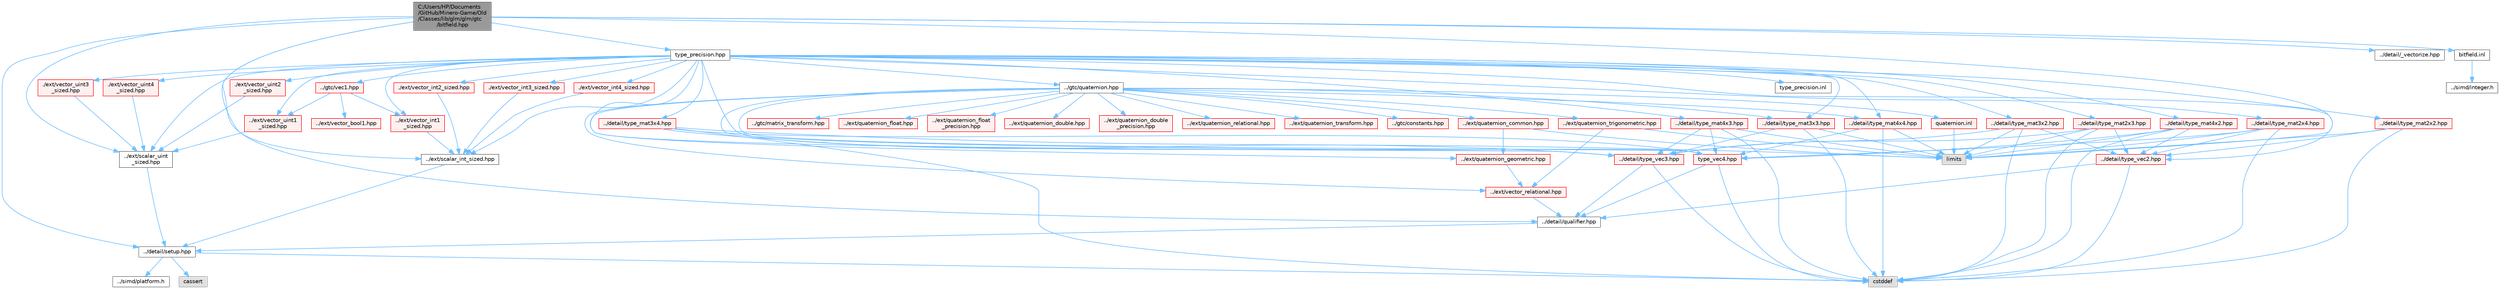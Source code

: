 digraph "C:/Users/HP/Documents/GitHub/Minero-Game/Old/Classes/lib/glm/glm/gtc/bitfield.hpp"
{
 // LATEX_PDF_SIZE
  bgcolor="transparent";
  edge [fontname=Helvetica,fontsize=10,labelfontname=Helvetica,labelfontsize=10];
  node [fontname=Helvetica,fontsize=10,shape=box,height=0.2,width=0.4];
  Node1 [id="Node000001",label="C:/Users/HP/Documents\l/GitHub/Minero-Game/Old\l/Classes/lib/glm/glm/gtc\l/bitfield.hpp",height=0.2,width=0.4,color="gray40", fillcolor="grey60", style="filled", fontcolor="black",tooltip=" "];
  Node1 -> Node2 [id="edge229_Node000001_Node000002",color="steelblue1",style="solid",tooltip=" "];
  Node2 [id="Node000002",label="../detail/setup.hpp",height=0.2,width=0.4,color="grey40", fillcolor="white", style="filled",URL="$_old_2_classes_2lib_2glm_2glm_2detail_2setup_8hpp.html",tooltip=" "];
  Node2 -> Node3 [id="edge230_Node000002_Node000003",color="steelblue1",style="solid",tooltip=" "];
  Node3 [id="Node000003",label="cassert",height=0.2,width=0.4,color="grey60", fillcolor="#E0E0E0", style="filled",tooltip=" "];
  Node2 -> Node4 [id="edge231_Node000002_Node000004",color="steelblue1",style="solid",tooltip=" "];
  Node4 [id="Node000004",label="cstddef",height=0.2,width=0.4,color="grey60", fillcolor="#E0E0E0", style="filled",tooltip=" "];
  Node2 -> Node5 [id="edge232_Node000002_Node000005",color="steelblue1",style="solid",tooltip=" "];
  Node5 [id="Node000005",label="../simd/platform.h",height=0.2,width=0.4,color="grey40", fillcolor="white", style="filled",URL="$_old_2_classes_2lib_2glm_2glm_2simd_2platform_8h.html",tooltip=" "];
  Node1 -> Node6 [id="edge233_Node000001_Node000006",color="steelblue1",style="solid",tooltip=" "];
  Node6 [id="Node000006",label="../ext/scalar_int_sized.hpp",height=0.2,width=0.4,color="grey40", fillcolor="white", style="filled",URL="$_old_2_classes_2lib_2glm_2glm_2ext_2scalar__int__sized_8hpp.html",tooltip=" "];
  Node6 -> Node2 [id="edge234_Node000006_Node000002",color="steelblue1",style="solid",tooltip=" "];
  Node1 -> Node7 [id="edge235_Node000001_Node000007",color="steelblue1",style="solid",tooltip=" "];
  Node7 [id="Node000007",label="../ext/scalar_uint\l_sized.hpp",height=0.2,width=0.4,color="grey40", fillcolor="white", style="filled",URL="$_old_2_classes_2lib_2glm_2glm_2ext_2scalar__uint__sized_8hpp.html",tooltip=" "];
  Node7 -> Node2 [id="edge236_Node000007_Node000002",color="steelblue1",style="solid",tooltip=" "];
  Node1 -> Node8 [id="edge237_Node000001_Node000008",color="steelblue1",style="solid",tooltip=" "];
  Node8 [id="Node000008",label="../detail/qualifier.hpp",height=0.2,width=0.4,color="grey40", fillcolor="white", style="filled",URL="$_old_2_classes_2lib_2glm_2glm_2detail_2qualifier_8hpp.html",tooltip=" "];
  Node8 -> Node2 [id="edge238_Node000008_Node000002",color="steelblue1",style="solid",tooltip=" "];
  Node1 -> Node9 [id="edge239_Node000001_Node000009",color="steelblue1",style="solid",tooltip=" "];
  Node9 [id="Node000009",label="../detail/_vectorize.hpp",height=0.2,width=0.4,color="grey40", fillcolor="white", style="filled",URL="$_old_2_classes_2lib_2glm_2glm_2detail_2__vectorize_8hpp.html",tooltip=" "];
  Node1 -> Node10 [id="edge240_Node000001_Node000010",color="steelblue1",style="solid",tooltip=" "];
  Node10 [id="Node000010",label="type_precision.hpp",height=0.2,width=0.4,color="grey40", fillcolor="white", style="filled",URL="$_old_2_classes_2lib_2glm_2glm_2gtc_2type__precision_8hpp.html",tooltip=" "];
  Node10 -> Node11 [id="edge241_Node000010_Node000011",color="steelblue1",style="solid",tooltip=" "];
  Node11 [id="Node000011",label="../gtc/quaternion.hpp",height=0.2,width=0.4,color="grey40", fillcolor="white", style="filled",URL="$_old_2_classes_2lib_2glm_2glm_2gtc_2quaternion_8hpp.html",tooltip=" "];
  Node11 -> Node12 [id="edge242_Node000011_Node000012",color="steelblue1",style="solid",tooltip=" "];
  Node12 [id="Node000012",label="../gtc/constants.hpp",height=0.2,width=0.4,color="red", fillcolor="#FFF0F0", style="filled",URL="$_old_2_classes_2lib_2glm_2glm_2gtc_2constants_8hpp.html",tooltip=" "];
  Node11 -> Node17 [id="edge243_Node000011_Node000017",color="steelblue1",style="solid",tooltip=" "];
  Node17 [id="Node000017",label="../gtc/matrix_transform.hpp",height=0.2,width=0.4,color="red", fillcolor="#FFF0F0", style="filled",URL="$_old_2_classes_2lib_2glm_2glm_2gtc_2matrix__transform_8hpp.html",tooltip=" "];
  Node11 -> Node147 [id="edge244_Node000011_Node000147",color="steelblue1",style="solid",tooltip=" "];
  Node147 [id="Node000147",label="../ext/vector_relational.hpp",height=0.2,width=0.4,color="red", fillcolor="#FFF0F0", style="filled",URL="$_old_2_classes_2lib_2glm_2glm_2ext_2vector__relational_8hpp.html",tooltip=" "];
  Node147 -> Node8 [id="edge245_Node000147_Node000008",color="steelblue1",style="solid",tooltip=" "];
  Node11 -> Node150 [id="edge246_Node000011_Node000150",color="steelblue1",style="solid",tooltip=" "];
  Node150 [id="Node000150",label="../ext/quaternion_common.hpp",height=0.2,width=0.4,color="red", fillcolor="#FFF0F0", style="filled",URL="$_old_2_classes_2lib_2glm_2glm_2ext_2quaternion__common_8hpp.html",tooltip=" "];
  Node150 -> Node151 [id="edge247_Node000150_Node000151",color="steelblue1",style="solid",tooltip=" "];
  Node151 [id="Node000151",label="../ext/quaternion_geometric.hpp",height=0.2,width=0.4,color="red", fillcolor="#FFF0F0", style="filled",URL="$_old_2_classes_2lib_2glm_2glm_2ext_2quaternion__geometric_8hpp.html",tooltip=" "];
  Node151 -> Node147 [id="edge248_Node000151_Node000147",color="steelblue1",style="solid",tooltip=" "];
  Node150 -> Node15 [id="edge249_Node000150_Node000015",color="steelblue1",style="solid",tooltip=" "];
  Node15 [id="Node000015",label="limits",height=0.2,width=0.4,color="grey60", fillcolor="#E0E0E0", style="filled",tooltip=" "];
  Node11 -> Node155 [id="edge250_Node000011_Node000155",color="steelblue1",style="solid",tooltip=" "];
  Node155 [id="Node000155",label="../ext/quaternion_float.hpp",height=0.2,width=0.4,color="red", fillcolor="#FFF0F0", style="filled",URL="$_old_2_classes_2lib_2glm_2glm_2ext_2quaternion__float_8hpp.html",tooltip=" "];
  Node11 -> Node160 [id="edge251_Node000011_Node000160",color="steelblue1",style="solid",tooltip=" "];
  Node160 [id="Node000160",label="../ext/quaternion_float\l_precision.hpp",height=0.2,width=0.4,color="red", fillcolor="#FFF0F0", style="filled",URL="$_old_2_classes_2lib_2glm_2glm_2ext_2quaternion__float__precision_8hpp.html",tooltip=" "];
  Node11 -> Node161 [id="edge252_Node000011_Node000161",color="steelblue1",style="solid",tooltip=" "];
  Node161 [id="Node000161",label="../ext/quaternion_double.hpp",height=0.2,width=0.4,color="red", fillcolor="#FFF0F0", style="filled",URL="$_old_2_classes_2lib_2glm_2glm_2ext_2quaternion__double_8hpp.html",tooltip=" "];
  Node11 -> Node162 [id="edge253_Node000011_Node000162",color="steelblue1",style="solid",tooltip=" "];
  Node162 [id="Node000162",label="../ext/quaternion_double\l_precision.hpp",height=0.2,width=0.4,color="red", fillcolor="#FFF0F0", style="filled",URL="$_old_2_classes_2lib_2glm_2glm_2ext_2quaternion__double__precision_8hpp.html",tooltip=" "];
  Node11 -> Node157 [id="edge254_Node000011_Node000157",color="steelblue1",style="solid",tooltip=" "];
  Node157 [id="Node000157",label="../ext/quaternion_relational.hpp",height=0.2,width=0.4,color="red", fillcolor="#FFF0F0", style="filled",URL="$_old_2_classes_2lib_2glm_2glm_2ext_2quaternion__relational_8hpp.html",tooltip=" "];
  Node11 -> Node151 [id="edge255_Node000011_Node000151",color="steelblue1",style="solid",tooltip=" "];
  Node11 -> Node163 [id="edge256_Node000011_Node000163",color="steelblue1",style="solid",tooltip=" "];
  Node163 [id="Node000163",label="../ext/quaternion_trigonometric.hpp",height=0.2,width=0.4,color="red", fillcolor="#FFF0F0", style="filled",URL="$_old_2_classes_2lib_2glm_2glm_2ext_2quaternion__trigonometric_8hpp.html",tooltip=" "];
  Node163 -> Node147 [id="edge257_Node000163_Node000147",color="steelblue1",style="solid",tooltip=" "];
  Node163 -> Node15 [id="edge258_Node000163_Node000015",color="steelblue1",style="solid",tooltip=" "];
  Node11 -> Node165 [id="edge259_Node000011_Node000165",color="steelblue1",style="solid",tooltip=" "];
  Node165 [id="Node000165",label="../ext/quaternion_transform.hpp",height=0.2,width=0.4,color="red", fillcolor="#FFF0F0", style="filled",URL="$_old_2_classes_2lib_2glm_2glm_2ext_2quaternion__transform_8hpp.html",tooltip=" "];
  Node11 -> Node93 [id="edge260_Node000011_Node000093",color="steelblue1",style="solid",tooltip=" "];
  Node93 [id="Node000093",label="../detail/type_mat3x3.hpp",height=0.2,width=0.4,color="red", fillcolor="#FFF0F0", style="filled",URL="$_old_2_classes_2lib_2glm_2glm_2detail_2type__mat3x3_8hpp.html",tooltip=" "];
  Node93 -> Node41 [id="edge261_Node000093_Node000041",color="steelblue1",style="solid",tooltip=" "];
  Node41 [id="Node000041",label="../detail/type_vec3.hpp",height=0.2,width=0.4,color="red", fillcolor="#FFF0F0", style="filled",URL="$_old_2_classes_2lib_2glm_2glm_2detail_2type__vec3_8hpp.html",tooltip=" "];
  Node41 -> Node8 [id="edge262_Node000041_Node000008",color="steelblue1",style="solid",tooltip=" "];
  Node41 -> Node4 [id="edge263_Node000041_Node000004",color="steelblue1",style="solid",tooltip=" "];
  Node93 -> Node15 [id="edge264_Node000093_Node000015",color="steelblue1",style="solid",tooltip=" "];
  Node93 -> Node4 [id="edge265_Node000093_Node000004",color="steelblue1",style="solid",tooltip=" "];
  Node11 -> Node20 [id="edge266_Node000011_Node000020",color="steelblue1",style="solid",tooltip=" "];
  Node20 [id="Node000020",label="../detail/type_mat4x4.hpp",height=0.2,width=0.4,color="red", fillcolor="#FFF0F0", style="filled",URL="$_old_2_classes_2lib_2glm_2glm_2detail_2type__mat4x4_8hpp.html",tooltip=" "];
  Node20 -> Node21 [id="edge267_Node000020_Node000021",color="steelblue1",style="solid",tooltip=" "];
  Node21 [id="Node000021",label="type_vec4.hpp",height=0.2,width=0.4,color="red", fillcolor="#FFF0F0", style="filled",URL="$_old_2_classes_2lib_2glm_2glm_2detail_2type__vec4_8hpp.html",tooltip=" "];
  Node21 -> Node8 [id="edge268_Node000021_Node000008",color="steelblue1",style="solid",tooltip=" "];
  Node21 -> Node4 [id="edge269_Node000021_Node000004",color="steelblue1",style="solid",tooltip=" "];
  Node20 -> Node15 [id="edge270_Node000020_Node000015",color="steelblue1",style="solid",tooltip=" "];
  Node20 -> Node4 [id="edge271_Node000020_Node000004",color="steelblue1",style="solid",tooltip=" "];
  Node11 -> Node41 [id="edge272_Node000011_Node000041",color="steelblue1",style="solid",tooltip=" "];
  Node11 -> Node21 [id="edge273_Node000011_Node000021",color="steelblue1",style="solid",tooltip=" "];
  Node11 -> Node167 [id="edge274_Node000011_Node000167",color="steelblue1",style="solid",tooltip=" "];
  Node167 [id="Node000167",label="quaternion.inl",height=0.2,width=0.4,color="red", fillcolor="#FFF0F0", style="filled",URL="$_old_2_classes_2lib_2glm_2glm_2gtc_2quaternion_8inl.html",tooltip=" "];
  Node167 -> Node15 [id="edge275_Node000167_Node000015",color="steelblue1",style="solid",tooltip=" "];
  Node10 -> Node170 [id="edge276_Node000010_Node000170",color="steelblue1",style="solid",tooltip=" "];
  Node170 [id="Node000170",label="../gtc/vec1.hpp",height=0.2,width=0.4,color="red", fillcolor="#FFF0F0", style="filled",URL="$_old_2_classes_2lib_2glm_2glm_2gtc_2vec1_8hpp.html",tooltip=" "];
  Node170 -> Node171 [id="edge277_Node000170_Node000171",color="steelblue1",style="solid",tooltip=" "];
  Node171 [id="Node000171",label="../ext/vector_bool1.hpp",height=0.2,width=0.4,color="red", fillcolor="#FFF0F0", style="filled",URL="$_old_2_classes_2lib_2glm_2glm_2ext_2vector__bool1_8hpp.html",tooltip=" "];
  Node170 -> Node178 [id="edge278_Node000170_Node000178",color="steelblue1",style="solid",tooltip=" "];
  Node178 [id="Node000178",label="../ext/vector_int1\l_sized.hpp",height=0.2,width=0.4,color="red", fillcolor="#FFF0F0", style="filled",URL="$_old_2_classes_2lib_2glm_2glm_2ext_2vector__int1__sized_8hpp.html",tooltip=" "];
  Node178 -> Node6 [id="edge279_Node000178_Node000006",color="steelblue1",style="solid",tooltip=" "];
  Node170 -> Node180 [id="edge280_Node000170_Node000180",color="steelblue1",style="solid",tooltip=" "];
  Node180 [id="Node000180",label="../ext/vector_uint1\l_sized.hpp",height=0.2,width=0.4,color="red", fillcolor="#FFF0F0", style="filled",URL="$_old_2_classes_2lib_2glm_2glm_2ext_2vector__uint1__sized_8hpp.html",tooltip=" "];
  Node180 -> Node7 [id="edge281_Node000180_Node000007",color="steelblue1",style="solid",tooltip=" "];
  Node10 -> Node178 [id="edge282_Node000010_Node000178",color="steelblue1",style="solid",tooltip=" "];
  Node10 -> Node36 [id="edge283_Node000010_Node000036",color="steelblue1",style="solid",tooltip=" "];
  Node36 [id="Node000036",label="./ext/vector_int2_sized.hpp",height=0.2,width=0.4,color="red", fillcolor="#FFF0F0", style="filled",URL="$_old_2_classes_2lib_2glm_2glm_2ext_2vector__int2__sized_8hpp.html",tooltip=" "];
  Node36 -> Node6 [id="edge284_Node000036_Node000006",color="steelblue1",style="solid",tooltip=" "];
  Node10 -> Node49 [id="edge285_Node000010_Node000049",color="steelblue1",style="solid",tooltip=" "];
  Node49 [id="Node000049",label="./ext/vector_int3_sized.hpp",height=0.2,width=0.4,color="red", fillcolor="#FFF0F0", style="filled",URL="$_old_2_classes_2lib_2glm_2glm_2ext_2vector__int3__sized_8hpp.html",tooltip=" "];
  Node49 -> Node6 [id="edge286_Node000049_Node000006",color="steelblue1",style="solid",tooltip=" "];
  Node10 -> Node60 [id="edge287_Node000010_Node000060",color="steelblue1",style="solid",tooltip=" "];
  Node60 [id="Node000060",label="./ext/vector_int4_sized.hpp",height=0.2,width=0.4,color="red", fillcolor="#FFF0F0", style="filled",URL="$_old_2_classes_2lib_2glm_2glm_2ext_2vector__int4__sized_8hpp.html",tooltip=" "];
  Node60 -> Node6 [id="edge288_Node000060_Node000006",color="steelblue1",style="solid",tooltip=" "];
  Node10 -> Node6 [id="edge289_Node000010_Node000006",color="steelblue1",style="solid",tooltip=" "];
  Node10 -> Node180 [id="edge290_Node000010_Node000180",color="steelblue1",style="solid",tooltip=" "];
  Node10 -> Node38 [id="edge291_Node000010_Node000038",color="steelblue1",style="solid",tooltip=" "];
  Node38 [id="Node000038",label="./ext/vector_uint2\l_sized.hpp",height=0.2,width=0.4,color="red", fillcolor="#FFF0F0", style="filled",URL="$_old_2_classes_2lib_2glm_2glm_2ext_2vector__uint2__sized_8hpp.html",tooltip=" "];
  Node38 -> Node7 [id="edge292_Node000038_Node000007",color="steelblue1",style="solid",tooltip=" "];
  Node10 -> Node51 [id="edge293_Node000010_Node000051",color="steelblue1",style="solid",tooltip=" "];
  Node51 [id="Node000051",label="./ext/vector_uint3\l_sized.hpp",height=0.2,width=0.4,color="red", fillcolor="#FFF0F0", style="filled",URL="$_old_2_classes_2lib_2glm_2glm_2ext_2vector__uint3__sized_8hpp.html",tooltip=" "];
  Node51 -> Node7 [id="edge294_Node000051_Node000007",color="steelblue1",style="solid",tooltip=" "];
  Node10 -> Node62 [id="edge295_Node000010_Node000062",color="steelblue1",style="solid",tooltip=" "];
  Node62 [id="Node000062",label="./ext/vector_uint4\l_sized.hpp",height=0.2,width=0.4,color="red", fillcolor="#FFF0F0", style="filled",URL="$_old_2_classes_2lib_2glm_2glm_2ext_2vector__uint4__sized_8hpp.html",tooltip=" "];
  Node62 -> Node7 [id="edge296_Node000062_Node000007",color="steelblue1",style="solid",tooltip=" "];
  Node10 -> Node7 [id="edge297_Node000010_Node000007",color="steelblue1",style="solid",tooltip=" "];
  Node10 -> Node28 [id="edge298_Node000010_Node000028",color="steelblue1",style="solid",tooltip=" "];
  Node28 [id="Node000028",label="../detail/type_vec2.hpp",height=0.2,width=0.4,color="red", fillcolor="#FFF0F0", style="filled",URL="$_old_2_classes_2lib_2glm_2glm_2detail_2type__vec2_8hpp.html",tooltip=" "];
  Node28 -> Node8 [id="edge299_Node000028_Node000008",color="steelblue1",style="solid",tooltip=" "];
  Node28 -> Node4 [id="edge300_Node000028_Node000004",color="steelblue1",style="solid",tooltip=" "];
  Node10 -> Node41 [id="edge301_Node000010_Node000041",color="steelblue1",style="solid",tooltip=" "];
  Node10 -> Node21 [id="edge302_Node000010_Node000021",color="steelblue1",style="solid",tooltip=" "];
  Node10 -> Node65 [id="edge303_Node000010_Node000065",color="steelblue1",style="solid",tooltip=" "];
  Node65 [id="Node000065",label="../detail/type_mat2x2.hpp",height=0.2,width=0.4,color="red", fillcolor="#FFF0F0", style="filled",URL="$_old_2_classes_2lib_2glm_2glm_2detail_2type__mat2x2_8hpp.html",tooltip=" "];
  Node65 -> Node28 [id="edge304_Node000065_Node000028",color="steelblue1",style="solid",tooltip=" "];
  Node65 -> Node15 [id="edge305_Node000065_Node000015",color="steelblue1",style="solid",tooltip=" "];
  Node65 -> Node4 [id="edge306_Node000065_Node000004",color="steelblue1",style="solid",tooltip=" "];
  Node10 -> Node72 [id="edge307_Node000010_Node000072",color="steelblue1",style="solid",tooltip=" "];
  Node72 [id="Node000072",label="../detail/type_mat2x3.hpp",height=0.2,width=0.4,color="red", fillcolor="#FFF0F0", style="filled",URL="$_old_2_classes_2lib_2glm_2glm_2detail_2type__mat2x3_8hpp.html",tooltip=" "];
  Node72 -> Node28 [id="edge308_Node000072_Node000028",color="steelblue1",style="solid",tooltip=" "];
  Node72 -> Node41 [id="edge309_Node000072_Node000041",color="steelblue1",style="solid",tooltip=" "];
  Node72 -> Node15 [id="edge310_Node000072_Node000015",color="steelblue1",style="solid",tooltip=" "];
  Node72 -> Node4 [id="edge311_Node000072_Node000004",color="steelblue1",style="solid",tooltip=" "];
  Node10 -> Node79 [id="edge312_Node000010_Node000079",color="steelblue1",style="solid",tooltip=" "];
  Node79 [id="Node000079",label="../detail/type_mat2x4.hpp",height=0.2,width=0.4,color="red", fillcolor="#FFF0F0", style="filled",URL="$_old_2_classes_2lib_2glm_2glm_2detail_2type__mat2x4_8hpp.html",tooltip=" "];
  Node79 -> Node28 [id="edge313_Node000079_Node000028",color="steelblue1",style="solid",tooltip=" "];
  Node79 -> Node21 [id="edge314_Node000079_Node000021",color="steelblue1",style="solid",tooltip=" "];
  Node79 -> Node15 [id="edge315_Node000079_Node000015",color="steelblue1",style="solid",tooltip=" "];
  Node79 -> Node4 [id="edge316_Node000079_Node000004",color="steelblue1",style="solid",tooltip=" "];
  Node10 -> Node86 [id="edge317_Node000010_Node000086",color="steelblue1",style="solid",tooltip=" "];
  Node86 [id="Node000086",label="../detail/type_mat3x2.hpp",height=0.2,width=0.4,color="red", fillcolor="#FFF0F0", style="filled",URL="$_old_2_classes_2lib_2glm_2glm_2detail_2type__mat3x2_8hpp.html",tooltip=" "];
  Node86 -> Node28 [id="edge318_Node000086_Node000028",color="steelblue1",style="solid",tooltip=" "];
  Node86 -> Node41 [id="edge319_Node000086_Node000041",color="steelblue1",style="solid",tooltip=" "];
  Node86 -> Node15 [id="edge320_Node000086_Node000015",color="steelblue1",style="solid",tooltip=" "];
  Node86 -> Node4 [id="edge321_Node000086_Node000004",color="steelblue1",style="solid",tooltip=" "];
  Node10 -> Node93 [id="edge322_Node000010_Node000093",color="steelblue1",style="solid",tooltip=" "];
  Node10 -> Node100 [id="edge323_Node000010_Node000100",color="steelblue1",style="solid",tooltip=" "];
  Node100 [id="Node000100",label="../detail/type_mat3x4.hpp",height=0.2,width=0.4,color="red", fillcolor="#FFF0F0", style="filled",URL="$_old_2_classes_2lib_2glm_2glm_2detail_2type__mat3x4_8hpp.html",tooltip=" "];
  Node100 -> Node41 [id="edge324_Node000100_Node000041",color="steelblue1",style="solid",tooltip=" "];
  Node100 -> Node21 [id="edge325_Node000100_Node000021",color="steelblue1",style="solid",tooltip=" "];
  Node100 -> Node15 [id="edge326_Node000100_Node000015",color="steelblue1",style="solid",tooltip=" "];
  Node100 -> Node4 [id="edge327_Node000100_Node000004",color="steelblue1",style="solid",tooltip=" "];
  Node10 -> Node107 [id="edge328_Node000010_Node000107",color="steelblue1",style="solid",tooltip=" "];
  Node107 [id="Node000107",label="../detail/type_mat4x2.hpp",height=0.2,width=0.4,color="red", fillcolor="#FFF0F0", style="filled",URL="$_old_2_classes_2lib_2glm_2glm_2detail_2type__mat4x2_8hpp.html",tooltip=" "];
  Node107 -> Node28 [id="edge329_Node000107_Node000028",color="steelblue1",style="solid",tooltip=" "];
  Node107 -> Node21 [id="edge330_Node000107_Node000021",color="steelblue1",style="solid",tooltip=" "];
  Node107 -> Node15 [id="edge331_Node000107_Node000015",color="steelblue1",style="solid",tooltip=" "];
  Node107 -> Node4 [id="edge332_Node000107_Node000004",color="steelblue1",style="solid",tooltip=" "];
  Node10 -> Node114 [id="edge333_Node000010_Node000114",color="steelblue1",style="solid",tooltip=" "];
  Node114 [id="Node000114",label="../detail/type_mat4x3.hpp",height=0.2,width=0.4,color="red", fillcolor="#FFF0F0", style="filled",URL="$_old_2_classes_2lib_2glm_2glm_2detail_2type__mat4x3_8hpp.html",tooltip=" "];
  Node114 -> Node41 [id="edge334_Node000114_Node000041",color="steelblue1",style="solid",tooltip=" "];
  Node114 -> Node21 [id="edge335_Node000114_Node000021",color="steelblue1",style="solid",tooltip=" "];
  Node114 -> Node15 [id="edge336_Node000114_Node000015",color="steelblue1",style="solid",tooltip=" "];
  Node114 -> Node4 [id="edge337_Node000114_Node000004",color="steelblue1",style="solid",tooltip=" "];
  Node10 -> Node20 [id="edge338_Node000010_Node000020",color="steelblue1",style="solid",tooltip=" "];
  Node10 -> Node181 [id="edge339_Node000010_Node000181",color="steelblue1",style="solid",tooltip=" "];
  Node181 [id="Node000181",label="type_precision.inl",height=0.2,width=0.4,color="grey40", fillcolor="white", style="filled",URL="$_old_2_classes_2lib_2glm_2glm_2gtc_2type__precision_8inl.html",tooltip=" "];
  Node1 -> Node15 [id="edge340_Node000001_Node000015",color="steelblue1",style="solid",tooltip=" "];
  Node1 -> Node182 [id="edge341_Node000001_Node000182",color="steelblue1",style="solid",tooltip=" "];
  Node182 [id="Node000182",label="bitfield.inl",height=0.2,width=0.4,color="grey40", fillcolor="white", style="filled",URL="$_old_2_classes_2lib_2glm_2glm_2gtc_2bitfield_8inl.html",tooltip=" "];
  Node182 -> Node183 [id="edge342_Node000182_Node000183",color="steelblue1",style="solid",tooltip=" "];
  Node183 [id="Node000183",label="../simd/integer.h",height=0.2,width=0.4,color="grey40", fillcolor="white", style="filled",URL="$_old_2_classes_2lib_2glm_2glm_2simd_2integer_8h.html",tooltip=" "];
}
